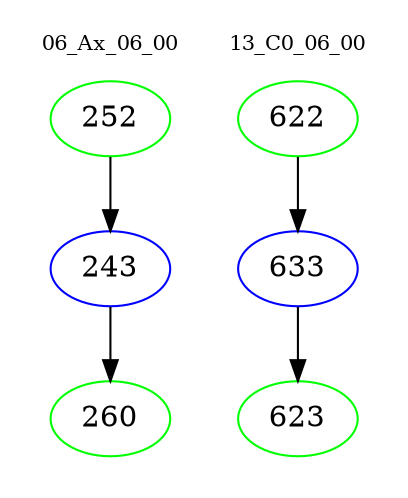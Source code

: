 digraph{
subgraph cluster_0 {
color = white
label = "06_Ax_06_00";
fontsize=10;
T0_252 [label="252", color="green"]
T0_252 -> T0_243 [color="black"]
T0_243 [label="243", color="blue"]
T0_243 -> T0_260 [color="black"]
T0_260 [label="260", color="green"]
}
subgraph cluster_1 {
color = white
label = "13_C0_06_00";
fontsize=10;
T1_622 [label="622", color="green"]
T1_622 -> T1_633 [color="black"]
T1_633 [label="633", color="blue"]
T1_633 -> T1_623 [color="black"]
T1_623 [label="623", color="green"]
}
}
